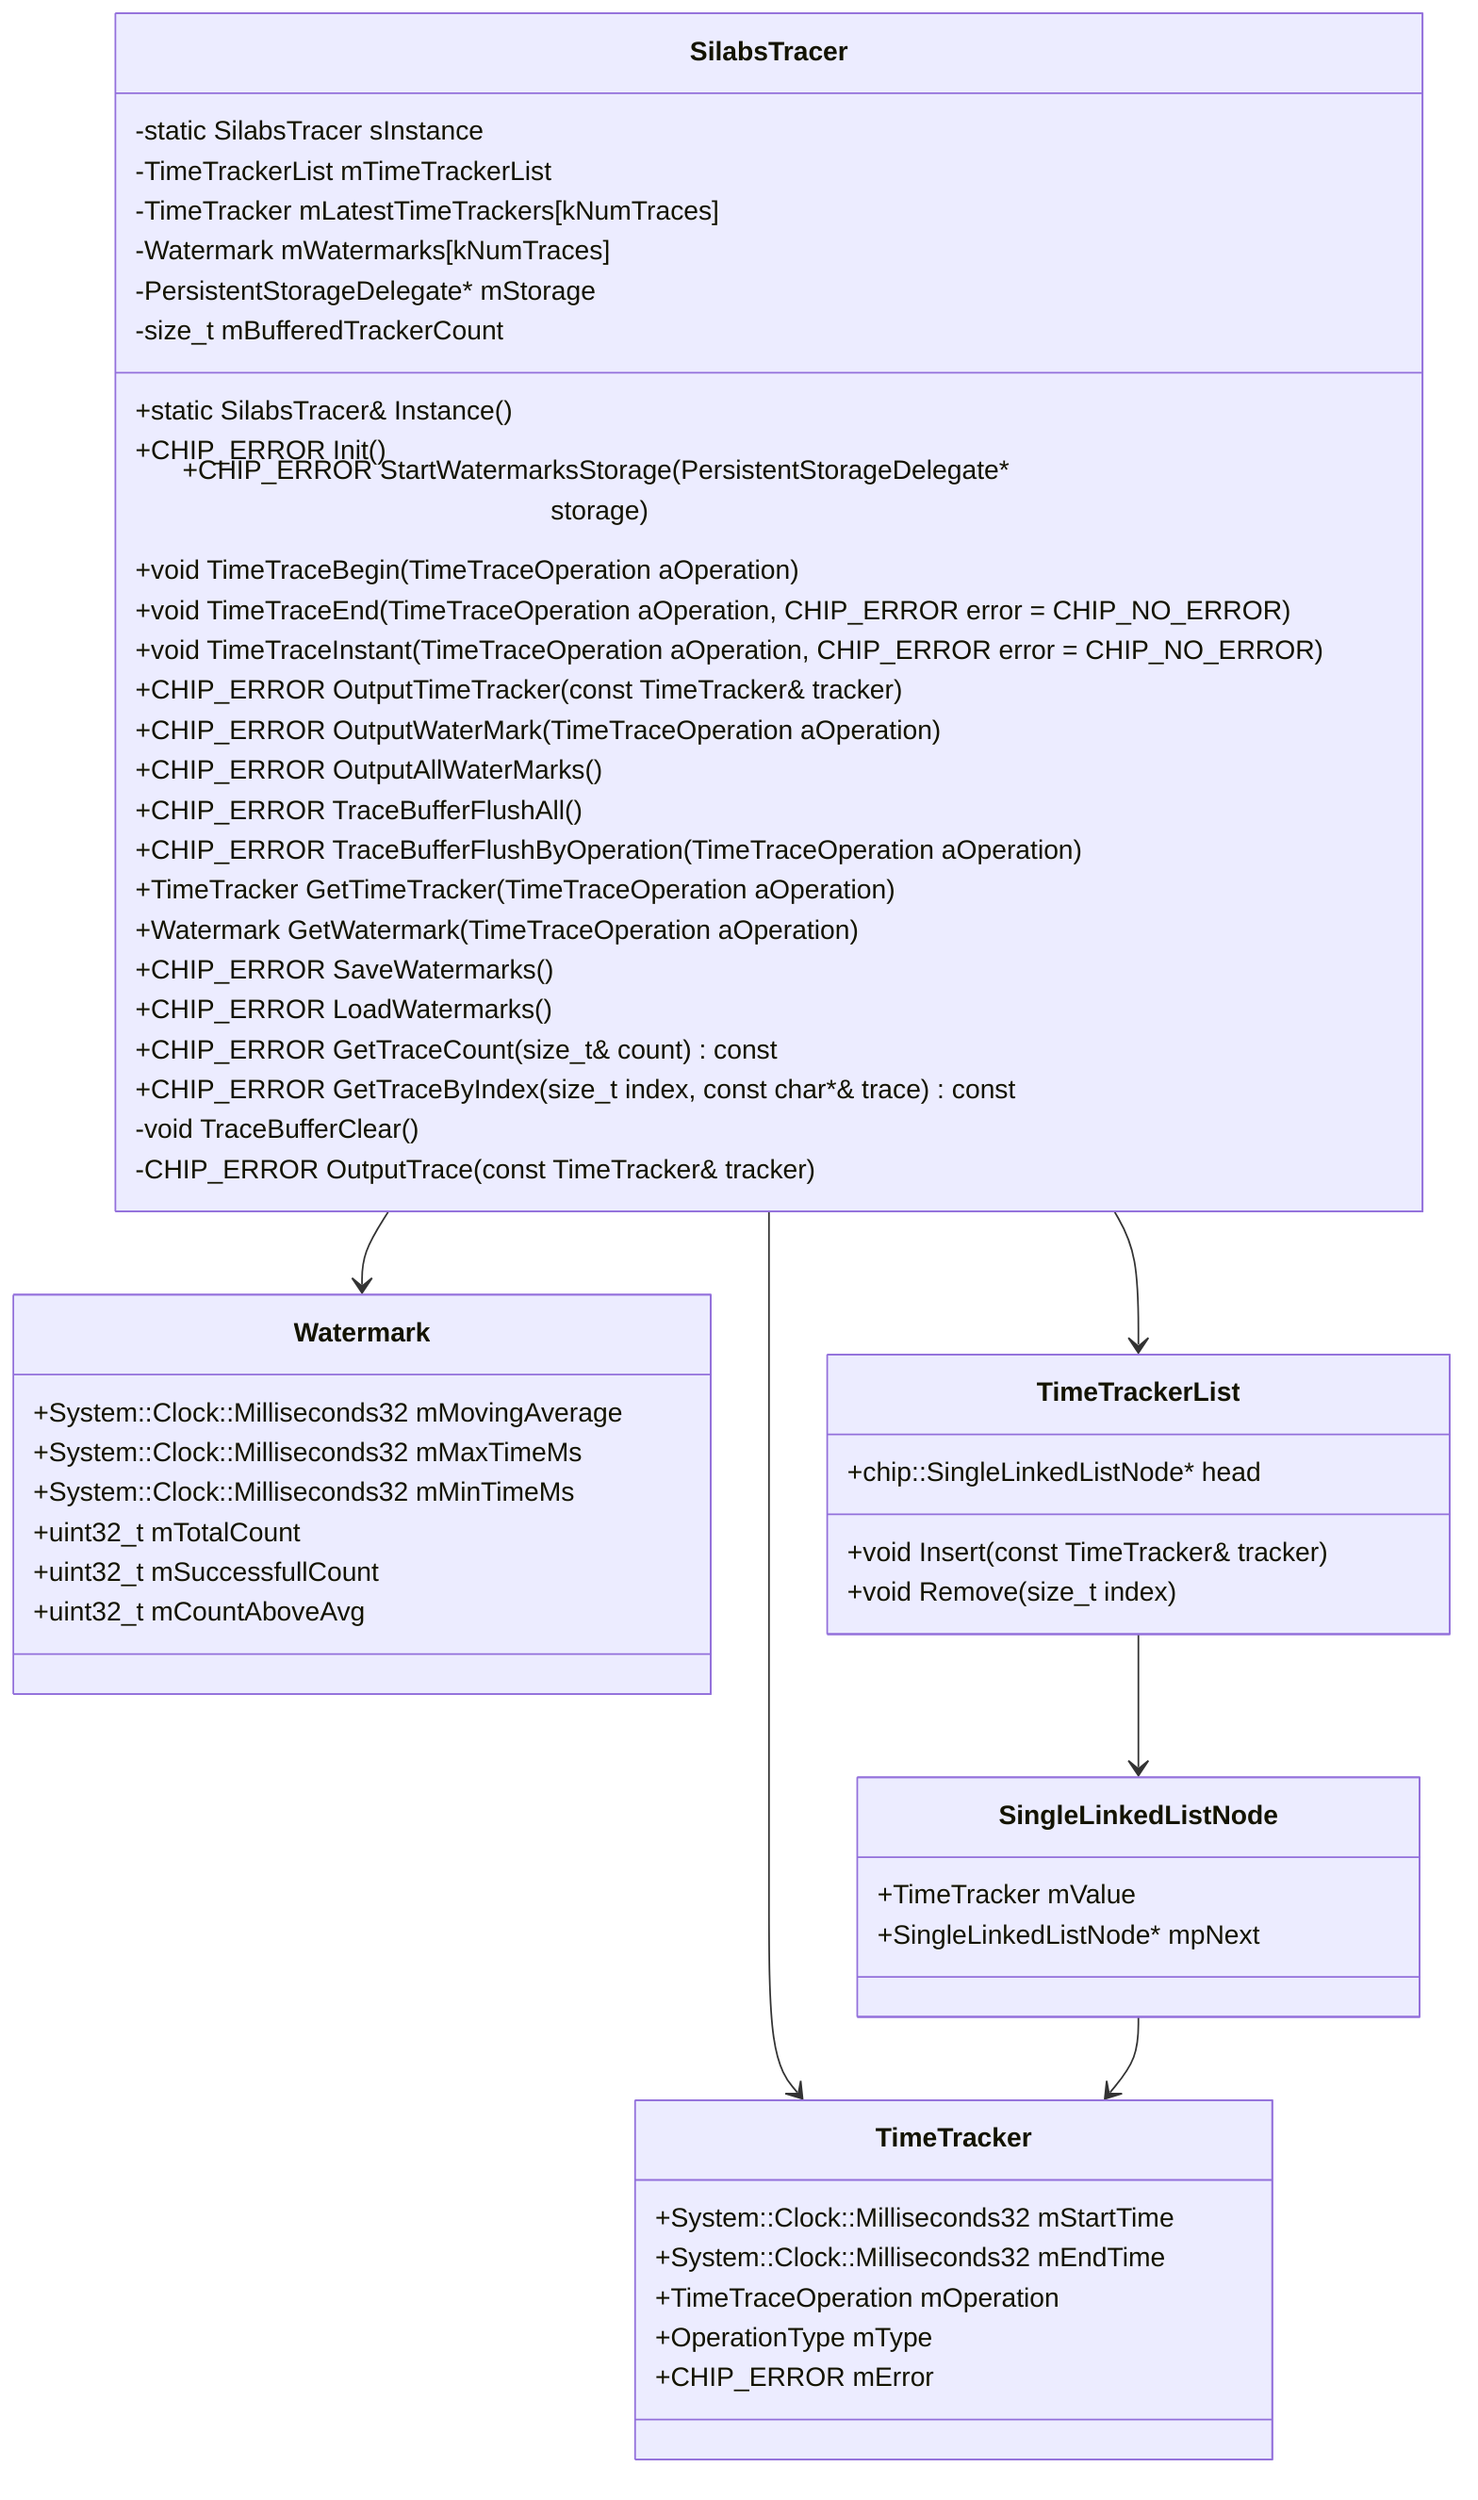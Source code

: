 classDiagram
    class SilabsTracer {
        +static SilabsTracer& Instance()
        +CHIP_ERROR Init()
        +CHIP_ERROR StartWatermarksStorage(PersistentStorageDelegate* storage)
        +void TimeTraceBegin(TimeTraceOperation aOperation)
        +void TimeTraceEnd(TimeTraceOperation aOperation, CHIP_ERROR error = CHIP_NO_ERROR)
        +void TimeTraceInstant(TimeTraceOperation aOperation, CHIP_ERROR error = CHIP_NO_ERROR)
        +CHIP_ERROR OutputTimeTracker(const TimeTracker& tracker)
        +CHIP_ERROR OutputWaterMark(TimeTraceOperation aOperation)
        +CHIP_ERROR OutputAllWaterMarks()
        +CHIP_ERROR TraceBufferFlushAll()
        +CHIP_ERROR TraceBufferFlushByOperation(TimeTraceOperation aOperation)
        +TimeTracker GetTimeTracker(TimeTraceOperation aOperation)
        +Watermark GetWatermark(TimeTraceOperation aOperation)
        +CHIP_ERROR SaveWatermarks()
        +CHIP_ERROR LoadWatermarks()
        +CHIP_ERROR GetTraceCount(size_t& count) const
        +CHIP_ERROR GetTraceByIndex(size_t index, const char*& trace) const
        -void TraceBufferClear()
        -CHIP_ERROR OutputTrace(const TimeTracker& tracker)
        -static SilabsTracer sInstance
        -TimeTrackerList mTimeTrackerList
        -TimeTracker mLatestTimeTrackers[kNumTraces]
        -Watermark mWatermarks[kNumTraces]
        -PersistentStorageDelegate* mStorage
        -size_t mBufferedTrackerCount
    }

    class TimeTracker {
        +System::Clock::Milliseconds32 mStartTime
        +System::Clock::Milliseconds32 mEndTime
        +TimeTraceOperation mOperation
        +OperationType mType
        +CHIP_ERROR mError
    }

    class Watermark {
        +System::Clock::Milliseconds32 mMovingAverage
        +System::Clock::Milliseconds32 mMaxTimeMs
        +System::Clock::Milliseconds32 mMinTimeMs
        +uint32_t mTotalCount
        +uint32_t mSuccessfullCount
        +uint32_t mCountAboveAvg
    }

    class TimeTrackerList {
        +chip::SingleLinkedListNode* head
        +void Insert(const TimeTracker& tracker)
        +void Remove(size_t index)
    }

    class SingleLinkedListNode {
        +TimeTracker mValue
        +SingleLinkedListNode* mpNext
    }

    SilabsTracer --> TimeTracker
    SilabsTracer --> Watermark
    SilabsTracer --> TimeTrackerList
    TimeTrackerList --> SingleLinkedListNode
    SingleLinkedListNode --> TimeTracker